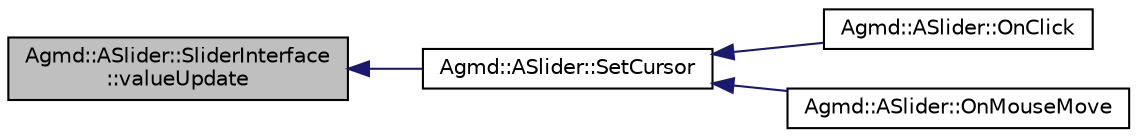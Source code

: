 digraph "Agmd::ASlider::SliderInterface::valueUpdate"
{
  edge [fontname="Helvetica",fontsize="10",labelfontname="Helvetica",labelfontsize="10"];
  node [fontname="Helvetica",fontsize="10",shape=record];
  rankdir="LR";
  Node1 [label="Agmd::ASlider::SliderInterface\l::valueUpdate",height=0.2,width=0.4,color="black", fillcolor="grey75", style="filled" fontcolor="black"];
  Node1 -> Node2 [dir="back",color="midnightblue",fontsize="10",style="solid"];
  Node2 [label="Agmd::ASlider::SetCursor",height=0.2,width=0.4,color="black", fillcolor="white", style="filled",URL="$class_agmd_1_1_a_slider.html#ae3251c05f05994fa8d662d89b6cea1d9"];
  Node2 -> Node3 [dir="back",color="midnightblue",fontsize="10",style="solid"];
  Node3 [label="Agmd::ASlider::OnClick",height=0.2,width=0.4,color="black", fillcolor="white", style="filled",URL="$class_agmd_1_1_a_slider.html#a8d0c6dc2f70371f135ba8d6e0bcb0b15"];
  Node2 -> Node4 [dir="back",color="midnightblue",fontsize="10",style="solid"];
  Node4 [label="Agmd::ASlider::OnMouseMove",height=0.2,width=0.4,color="black", fillcolor="white", style="filled",URL="$class_agmd_1_1_a_slider.html#a91f5793c64f2f2e6cf793249f086986f"];
}
